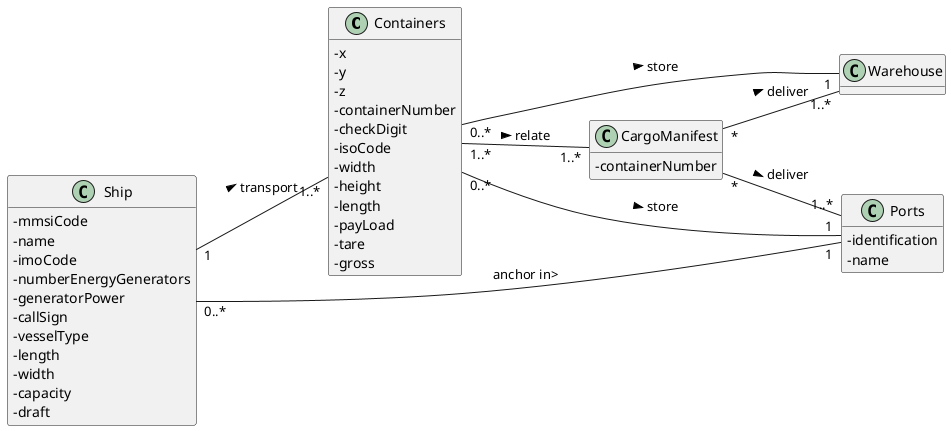 @startuml

hide methods
left to right direction
skinparam classAttributeIconSize 0


class Containers {
-x
-y
-z
-containerNumber
-checkDigit
-isoCode
-width
-height
-length
-payLoad
-tare
-gross
}

class CargoManifest {
-containerNumber
}

class Ship {
-mmsiCode
-name
-imoCode
-numberEnergyGenerators
-generatorPower
-callSign
-vesselType
-length
-width
-capacity
-draft
}
class Ports {
-identification
-name
}

CargoManifest "*" -- "1..*" Ports : deliver >
Containers "0..*"--"1" Ports: store >

Containers "1..*"--"1..*" CargoManifest: relate >
Containers "0..*"--"1" Warehouse: store >

Ship "1"--"1..*" Containers : transport >
Ship "0..*"--"1" Ports: anchor in>


CargoManifest "*" -- "1..*" Warehouse : deliver >

@enduml